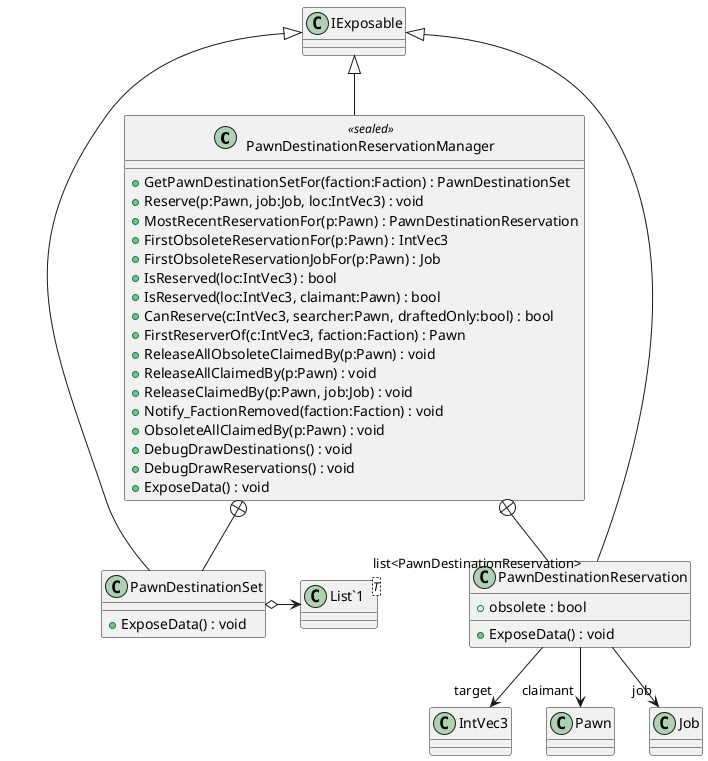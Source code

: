 @startuml
class PawnDestinationReservationManager <<sealed>> {
    + GetPawnDestinationSetFor(faction:Faction) : PawnDestinationSet
    + Reserve(p:Pawn, job:Job, loc:IntVec3) : void
    + MostRecentReservationFor(p:Pawn) : PawnDestinationReservation
    + FirstObsoleteReservationFor(p:Pawn) : IntVec3
    + FirstObsoleteReservationJobFor(p:Pawn) : Job
    + IsReserved(loc:IntVec3) : bool
    + IsReserved(loc:IntVec3, claimant:Pawn) : bool
    + CanReserve(c:IntVec3, searcher:Pawn, draftedOnly:bool) : bool
    + FirstReserverOf(c:IntVec3, faction:Faction) : Pawn
    + ReleaseAllObsoleteClaimedBy(p:Pawn) : void
    + ReleaseAllClaimedBy(p:Pawn) : void
    + ReleaseClaimedBy(p:Pawn, job:Job) : void
    + Notify_FactionRemoved(faction:Faction) : void
    + ObsoleteAllClaimedBy(p:Pawn) : void
    + DebugDrawDestinations() : void
    + DebugDrawReservations() : void
    + ExposeData() : void
}
class PawnDestinationReservation {
    + obsolete : bool
    + ExposeData() : void
}
class PawnDestinationSet {
    + ExposeData() : void
}
class "List`1"<T> {
}
IExposable <|-- PawnDestinationReservationManager
PawnDestinationReservationManager +-- PawnDestinationReservation
IExposable <|-- PawnDestinationReservation
PawnDestinationReservation --> "target" IntVec3
PawnDestinationReservation --> "claimant" Pawn
PawnDestinationReservation --> "job" Job
PawnDestinationReservationManager +-- PawnDestinationSet
IExposable <|-- PawnDestinationSet
PawnDestinationSet o-> "list<PawnDestinationReservation>" "List`1"
@enduml
